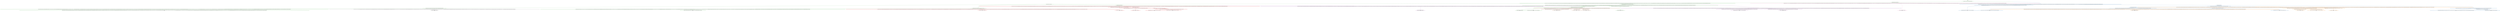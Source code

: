 digraph T {
	{
		rank=same
		66 [penwidth=3,colorscheme=set19,color=3,label="3242;3243;3244;3245;3246;3247;3248;3249;3250;3251;3292;3293;3294;3295;3296;3297;3298;3299;3300;3301;3372;3373;3374;3375;3376;3377;3378;3379;3380;3381;3432;3433;3434;3435;3436;3437;3438;3439;3440;3441;3482;3483;3484;3485;3486;3487;3488;3489;3490;3491;3592;3593;3594;3595;3596;3597;3598;3599;3600;3601;3672;3673;3674;3675;3676;3677;3678;3679;3680;3681;3732;3733;3734;3735;3736;3737;3738;3739;3740;3741;3872;3873;3874;3875;3876;3877;3878;3879;3880;3881;3922;3923;3924;3925;3926;3927;3928;3929;3930;3931;3992;3993;3994;3995;3996;3997;3998;3999;4000;4001;4042;4043;4044;4045;4046;4047;4048;4049;4050;4051;4282;4283;4284;4285;4286;4287;4288;4289;4290;4291;4452;4453;4454;4455;4456;4457;4458;4459;4460;4461;4502;4503;4504;4505;4506;4507;4508;4509;4510;4511;4572;4573;4574;4575;4576;4577;4578;4579;4580;4581;4652;4653;4654;4655;4656;4657;4658;4659;4660;4661;4712;4713;4714;4715;4716;4717;4718;4719;4720;4721;4772;4773;4774;4775;4776;4777;4778;4779;4780;4781;4863;4864;4865;4866;4867;4868;4869;4870;4871;4872;4913;4914;4915;4916;4917;4918;4919;4920;4921;4922;5003;5004;5005;5006;5007;5008;5009;5010;5011;5012;5283;5284;5285;5286;5287;5288;5289;5290;5291;5292;5523;5524;5525;5526;5527;5528;5529;5530;5531;5532;5573;5574;5575;5576;5577;5578;5579;5580;5581;5582;5673;5674;5675;5676;5677;5678;5679;5680;5681;5682;5703;5704;5705;5706;5707;5708;5709;5710;5711;5712;5773;5774;5775;5776;5777;5778;5779;5780;5781;5782;5833;5834;5835;5836;5837;5838;5839;5840;5841;5842;6013;6014;6015;6016;6017;6018;6019;6020;6021;6022;6083;6084;6085;6086;6087;6088;6089;6090;6091;6092;6294;6295;6296;6297;6298;6299;6300;6301;6302;6303;6304;6415;6416;6417;6418;6419;6420;6421;6422;6423;6424;6515;6516;6517;6518;6519;6520;6521;6522;6523;6524_P\nP\n59% 0%"]
		63 [penwidth=3,colorscheme=set19,color=3,label="6315;6316;6317;6318;6319;6320;6321;6322;6323;6324;6405;6406;6407;6408;6409;6410;6411;6412;6413;6414;6505;6506;6507;6508;6509;6510;6511;6512;6513;6514_P\nP\n0% 42%"]
		59 [penwidth=3,colorscheme=set19,color=3,label="5023;5024;5025;5026;5027;5028;5029;5030;5031;5032_P\nP\n0% 16%"]
		57 [penwidth=3,colorscheme=set19,color=3,label="5123;5124;5125;5126;5127;5128;5129;5130;5131;5132;5173;5174;5175;5176;5177;5178;5179;5180;5181;5182_P\nP\n30% 42%"]
		55 [penwidth=3,colorscheme=set19,color=3,label="5163;5164;5165;5166;5167;5168;5169;5170;5171;5172_P\nP\n11% 0%"]
		53 [penwidth=3,colorscheme=set19,color=2,label="1592;1593;1594;1595;1596;1597;1598;1599;1600;1601;1672;1673;1674;1675;1676;1677;1678;1679;1680;1681_M1\nM1\n15%"]
		48 [penwidth=3,colorscheme=set19,color=2,label="1772;1773;1774;1775;1776;1777;1778;1779;1780;1781;1822;1823;1824;1825;1826;1827;1828;1829;1830;1831;1992;1993;1994;1995;1996;1997;1998;1999;2000;2001_M1\nM1\n15%"]
		46 [penwidth=3,colorscheme=set19,color=2,label="1572;1573;1574;1575;1576;1577;1578;1579;1580;1581;1762;1763;1764;1765;1766;1767;1768;1769;1770;1771_M1\nM1\n24%"]
		44 [penwidth=3,colorscheme=set19,color=2,label="1051;1052;1053;1054;1055;1056;1057;1058;1059;1060;1101;1102;1103;1104;1105;1106;1107;1108;1109;1110;1181;1182;1183;1184;1185;1186;1187;1188;1189;1190;1221;1222;1223;1224;1225;1226;1227;1228;1229;1230;1272;1273;1274;1275;1276;1277;1278;1279;1280;1281;1322;1323;1324;1325;1326;1327;1328;1329;1330;1331_M1\nM1\n20%"]
		42 [penwidth=3,colorscheme=set19,color=2,label="1382;1383;1384;1385;1386;1387;1388;1389;1390;1391;1452;1453;1454;1455;1456;1457;1458;1459;1460;1461_M1\nM1\n26%"]
		41 [penwidth=3,colorscheme=set19,color=8,label="2012;2013;2014;2015;2016;2017;2018;2019;2020;2021_M2\nM2\n1e+02%"]
		40 [penwidth=3,colorscheme=set19,color=9,label="5323;5324;5325;5326;5327;5328;5329;5330;5331;5332_M3\nM3\n1e+02%"]
		38 [penwidth=3,colorscheme=set19,color=7,label="7375;7376;7377;7378;7379;7380;7381;7382;7383;7384_M4\nM4\n22%"]
		36 [penwidth=3,colorscheme=set19,color=7,label="7135;7136;7137;7138;7139;7140;7141;7142;7143;7144_M4\nM4\n42%"]
		34 [penwidth=3,colorscheme=set19,color=7,label="7405;7406;7407;7408;7409;7410;7411;7412;7413;7414_M4\nM4\n36%"]
		31 [penwidth=3,colorscheme=set19,color=5,label="7295;7296;7297;7298;7299;7300;7301;7302;7303;7304_M5\nM5\n19%"]
		29 [penwidth=3,colorscheme=set19,color=5,label="7075;7076;7077;7078;7079;7080;7081;7082;7083;7084;7185;7186;7187;7188;7189;7190;7191;7192;7193;7194_M5\nM5\n36%"]
		27 [penwidth=3,colorscheme=set19,color=5,label="7165;7166;7167;7168;7169;7170;7171;7172;7173;7174_M5\nM5\n29%"]
		26 [penwidth=3,colorscheme=set19,color=5,label="6825;6826;6827;6828;6829;6830;6831;6832;6833;6834_M5\nM5\n15%"]
		24 [penwidth=3,colorscheme=set19,color=4,label="6855;6856;6857;6858;6859;6860;6861;6862;6863;6864_M6\nM6\n34%"]
		22 [penwidth=3,colorscheme=set19,color=4,label="6685;6686;6687;6688;6689;6690;6691;6692;6693;6694;6795;6796;6797;6798;6799;6800;6801;6802;6803;6804_M6\nM6\n16%"]
		20 [penwidth=3,colorscheme=set19,color=4,label="6675;6676;6677;6678;6679;6680;6681;6682;6683;6684_M6\nM6\n50%"]
		18 [penwidth=3,colorscheme=set19,color=1,label="7215;7216;7217;7218;7219;7220;7221;7222;7223;7224_M7\nM7\n23%"]
		15 [penwidth=3,colorscheme=set19,color=1,label="7395;7396;7397;7398;7399;7400;7401;7402;7403;7404_M7\nM7\n13%"]
		13 [penwidth=3,colorscheme=set19,color=1,label="6995;6996;6997;6998;6999;7000;7001;7002;7003;7004;7095;7096;7097;7098;7099;7100;7101;7102;7103;7104_M7\nM7\n39%"]
		11 [penwidth=3,colorscheme=set19,color=1,label="7495;7496;7497;7498;7499;7500;7501;7502;7503;7504;7565;7566;7567;7568;7569;7570;7571;7572;7573;7574_M7\nM7\n13%"]
		10 [penwidth=3,colorscheme=set19,color=1,label="7235;7236;7237;7238;7239;7240;7241;7242;7243;7244_M7\nM7\n11%"]
	}
	73 [penwidth=3,colorscheme=set19,color=3,label="GL"]
	72 [penwidth=3,colorscheme=set19,color=3,label="0;1;2;3;4;5;6;7;8;9;10;11;12;13;14;15;16;17;18;19;20;21;22;23;24;25;26;27;28;29;30"]
	71 [penwidth=3,colorscheme=set19,color=3,label="31;32;33;34;35;36;37;38;39;40;41;42;43;44;45;46;47;48;49;50"]
	70 [penwidth=3,colorscheme=set19,color=3,label="111;112;113;114;115;116;117;118;119;120;121;122;123;124;125;126;127;128;129;130;151;152;153;154;155;156;157;158;159;160;181;182;183;184;185;186;187;188;189;190;201;202;203;204;205;206;207;208;209;210;251;252;253;254;255;256;257;258;259;260;271;272;273;274;275;276;277;278;279;280;311;312;313;314;315;316;317;318;319;320;361;362;363;364;365;366;367;368;369;370;391;392;393;394;395;396;397;398;399;400;431;432;433;434;435;436;437;438;439;440;491;492;493;494;495;496;497;498;499;500;501;502;503;504;505;506;507;508;509;510;541;542;543;544;545;546;547;548;549;550;561;562;563;564;565;566;567;568;569;570;581;582;583;584;585;586;587;588;589;590;601;602;603;604;605;606;607;608;609;610;641;642;643;644;645;646;647;648;649;650;661;662;663;664;665;666;667;668;669;670;671;672;673;674;675;676;677;678;679;680;721;722;723;724;725;726;727;728;729;730;741;742;743;744;745;746;747;748;749;750;771;772;773;774;775;776;777;778;779;780;801;802;803;804;805;806;807;808;809;810;841;842;843;844;845;846;847;848;849;850;861;862;863;864;865;866;867;868;869;870;891;892;893;894;895;896;897;898;899;900;941;942;943;944;945;946;947;948;949;950;971;972;973;974;975;976;977;978;979;980;1041;1042;1043;1044;1045;1046;1047;1048;1049;1050;1081;1082;1083;1084;1085;1086;1087;1088;1089;1090;1141;1142;1143;1144;1145;1146;1147;1148;1149;1150;1211;1212;1213;1214;1215;1216;1217;1218;1219;1220;1251;1252;1253;1254;1255;1256;1257;1258;1259;1260;1261"]
	69 [penwidth=3,colorscheme=set19,color=3,label="1302;1303;1304;1305;1306;1307;1308;1309;1310;1311"]
	68 [penwidth=3,colorscheme=set19,color=3,label="1422;1423;1424;1425;1426;1427;1428;1429;1430;1431;1492;1493;1494;1495;1496;1497;1498;1499;1500;1501;1632;1633;1634;1635;1636;1637;1638;1639;1640;1641"]
	67 [penwidth=3,colorscheme=set19,color=3,label="1852;1853;1854;1855;1856;1857;1858;1859;1860;1861;2062;2063;2064;2065;2066;2067;2068;2069;2070;2071;2212;2213;2214;2215;2216;2217;2218;2219;2220;2221;2632;2633;2634;2635;2636;2637;2638;2639;2640;2641;2682;2683;2684;2685;2686;2687;2688;2689;2690;2691;2762;2763;2764;2765;2766;2767;2768;2769;2770;2771;2862;2863;2864;2865;2866;2867;2868;2869;2870;2871;3032;3033;3034;3035;3036;3037;3038;3039;3040;3041;3242;3243;3244;3245;3246;3247;3248;3249;3250;3251;3292;3293;3294;3295;3296;3297;3298;3299;3300;3301;3372;3373;3374;3375;3376;3377;3378;3379;3380;3381;3432;3433;3434;3435;3436;3437;3438;3439;3440;3441;3482;3483;3484;3485;3486;3487;3488;3489;3490;3491;3592;3593;3594;3595;3596;3597;3598;3599;3600;3601;3672;3673;3674;3675;3676;3677;3678;3679;3680;3681;3732;3733;3734;3735;3736;3737;3738;3739;3740;3741;3872;3873;3874;3875;3876;3877;3878;3879;3880;3881;3922;3923;3924;3925;3926;3927;3928;3929;3930;3931;3992;3993;3994;3995;3996;3997;3998;3999;4000;4001;4042;4043;4044;4045;4046;4047;4048;4049;4050;4051;4282;4283;4284;4285;4286;4287;4288;4289;4290;4291;4452;4453;4454;4455;4456;4457;4458;4459;4460;4461;4502;4503;4504;4505;4506;4507;4508;4509;4510;4511;4572;4573;4574;4575;4576;4577;4578;4579;4580;4581;4652;4653;4654;4655;4656;4657;4658;4659;4660;4661;4712;4713;4714;4715;4716;4717;4718;4719;4720;4721;4772;4773;4774;4775;4776;4777;4778;4779;4780;4781;4863;4864;4865;4866;4867;4868;4869;4870;4871;4872;4913;4914;4915;4916;4917;4918;4919;4920;4921;4922;5003;5004;5005;5006;5007;5008;5009;5010;5011;5012;5283;5284;5285;5286;5287;5288;5289;5290;5291;5292;5523;5524;5525;5526;5527;5528;5529;5530;5531;5532;5573;5574;5575;5576;5577;5578;5579;5580;5581;5582;5673;5674;5675;5676;5677;5678;5679;5680;5681;5682;5703;5704;5705;5706;5707;5708;5709;5710;5711;5712;5773;5774;5775;5776;5777;5778;5779;5780;5781;5782;5833;5834;5835;5836;5837;5838;5839;5840;5841;5842;6013;6014;6015;6016;6017;6018;6019;6020;6021;6022;6083;6084;6085;6086;6087;6088;6089;6090;6091;6092;6294;6295;6296;6297;6298;6299;6300;6301;6302;6303;6304;6415;6416;6417;6418;6419;6420;6421;6422;6423;6424;6515;6516;6517;6518;6519;6520;6521;6522;6523;6524"]
	65 [penwidth=3,colorscheme=set19,color=3,label="1622;1623;1624;1625;1626;1627;1628;1629;1630;1631;1702;1703;1704;1705;1706;1707;1708;1709;1710;1711"]
	64 [penwidth=3,colorscheme=set19,color=3,label="2042;2043;2044;2045;2046;2047;2048;2049;2050;2051;2112;2113;2114;2115;2116;2117;2118;2119;2120;2121;2202;2203;2204;2205;2206;2207;2208;2209;2210;2211;2282;2283;2284;2285;2286;2287;2288;2289;2290;2291;2532;2533;2534;2535;2536;2537;2538;2539;2540;2541;2622;2623;2624;2625;2626;2627;2628;2629;2630;2631;2742;2743;2744;2745;2746;2747;2748;2749;2750;2751;3082;3083;3084;3085;3086;3087;3088;3089;3090;3091;3352;3353;3354;3355;3356;3357;3358;3359;3360;3361;3422;3423;3424;3425;3426;3427;3428;3429;3430;3431;3472;3473;3474;3475;3476;3477;3478;3479;3480;3481;3522;3523;3524;3525;3526;3527;3528;3529;3530;3531;3662;3663;3664;3665;3666;3667;3668;3669;3670;3671;3712;3713;3714;3715;3716;3717;3718;3719;3720;3721;3862;3863;3864;3865;3866;3867;3868;3869;3870;3871;3902;3903;3904;3905;3906;3907;3908;3909;3910;3911;4172;4173;4174;4175;4176;4177;4178;4179;4180;4181;4262;4263;4264;4265;4266;4267;4268;4269;4270;4271;4332;4333;4334;4335;4336;4337;4338;4339;4340;4341;4562;4563;4564;4565;4566;4567;4568;4569;4570;4571;4702;4703;4704;4705;4706;4707;4708;4709;4710;4711;4762;4763;4764;4765;4766;4767;4768;4769;4770;4771;4853;4854;4855;4856;4857;4858;4859;4860;4861;4862;4903;4904;4905;4906;4907;4908;4909;4910;4911;4912;4993;4994;4995;4996;4997;4998;4999;5000;5001;5002;5103;5104;5105;5106;5107;5108;5109;5110;5111;5112;5273;5274;5275;5276;5277;5278;5279;5280;5281;5282;5513;5514;5515;5516;5517;5518;5519;5520;5521;5522;5613;5614;5615;5616;5617;5618;5619;5620;5621;5622;5663;5664;5665;5666;5667;5668;5669;5670;5671;5672;5693;5694;5695;5696;5697;5698;5699;5700;5701;5702;5913;5914;5915;5916;5917;5918;5919;5920;5921;5922;6003;6004;6005;6006;6007;6008;6009;6010;6011;6012;6073;6074;6075;6076;6077;6078;6079;6080;6081;6082;6153;6154;6155;6156;6157;6158;6159;6160;6161;6162;6163;6214;6215;6216;6217;6218;6219;6220;6221;6222;6223;6315;6316;6317;6318;6319;6320;6321;6322;6323;6324;6405;6406;6407;6408;6409;6410;6411;6412;6413;6414;6505;6506;6507;6508;6509;6510;6511;6512;6513;6514"]
	62 [penwidth=3,colorscheme=set19,color=3,label="1352;1353;1354;1355;1356;1357;1358;1359;1360;1361;1482;1483;1484;1485;1486;1487;1488;1489;1490;1491"]
	61 [penwidth=3,colorscheme=set19,color=3,label="1532;1533;1534;1535;1536;1537;1538;1539;1540;1541;1692;1693;1694;1695;1696;1697;1698;1699;1700;1701;1892;1893;1894;1895;1896;1897;1898;1899;1900;1901;1962;1963;1964;1965;1966;1967;1968;1969;1970;1971;2272;2273;2274;2275;2276;2277;2278;2279;2280;2281;2382;2383;2384;2385;2386;2387;2388;2389;2390;2391;2522;2523;2524;2525;2526;2527;2528;2529;2530;2531;2612;2613;2614;2615;2616;2617;2618;2619;2620;2621;2732;2733;2734;2735;2736;2737;2738;2739;2740;2741;2852;2853;2854;2855;2856;2857;2858;2859;2860;2861;2952;2953;2954;2955;2956;2957;2958;2959;2960;2961;3022;3023;3024;3025;3026;3027;3028;3029;3030;3031;3152;3153;3154;3155;3156;3157;3158;3159;3160;3161;3272;3273;3274;3275;3276;3277;3278;3279;3280;3281;3342;3343;3344;3345;3346;3347;3348;3349;3350;3351;3462;3463;3464;3465;3466;3467;3468;3469;3470;3471;3652;3653;3654;3655;3656;3657;3658;3659;3660;3661;3812;3813;3814;3815;3816;3817;3818;3819;3820;3821;4132;4133;4134;4135;4136;4137;4138;4139;4140;4141;4252;4253;4254;4255;4256;4257;4258;4259;4260;4261;4322;4323;4324;4325;4326;4327;4328;4329;4330;4331;4372;4373;4374;4375;4376;4377;4378;4379;4380;4381;4632;4633;4634;4635;4636;4637;4638;4639;4640;4641;4692;4693;4694;4695;4696;4697;4698;4699;4700;4701;4832;4833;4834;4835;4836;4837;4838;4839;4840;4841;4842"]
	60 [penwidth=3,colorscheme=set19,color=3,label="4923;4924;4925;4926;4927;4928;4929;4930;4931;4932;5023;5024;5025;5026;5027;5028;5029;5030;5031;5032"]
	58 [penwidth=3,colorscheme=set19,color=3,label="5123;5124;5125;5126;5127;5128;5129;5130;5131;5132;5173;5174;5175;5176;5177;5178;5179;5180;5181;5182"]
	56 [penwidth=3,colorscheme=set19,color=3,label="5013;5014;5015;5016;5017;5018;5019;5020;5021;5022;5113;5114;5115;5116;5117;5118;5119;5120;5121;5122;5163;5164;5165;5166;5167;5168;5169;5170;5171;5172"]
	54 [penwidth=3,colorscheme=set19,color=2,label="951;952;953;954;955;956;957;958;959;960;991;992;993;994;995;996;997;998;999;1000;1121;1122;1123;1124;1125;1126;1127;1128;1129;1130;1161;1162;1163;1164;1165;1166;1167;1168;1169;1170;1201;1202;1203;1204;1205;1206;1207;1208;1209;1210;1241;1242;1243;1244;1245;1246;1247;1248;1249;1250;1592;1593;1594;1595;1596;1597;1598;1599;1600;1601;1672;1673;1674;1675;1676;1677;1678;1679;1680;1681"]
	52 [penwidth=3,colorscheme=set19,color=2,label="981;982;983;984;985;986;987;988;989;990"]
	51 [penwidth=3,colorscheme=set19,color=2,label="1021;1022;1023;1024;1025;1026;1027;1028;1029;1030;1061;1062;1063;1064;1065;1066;1067;1068;1069;1070;1111;1112;1113;1114;1115;1116;1117;1118;1119;1120"]
	50 [penwidth=3,colorscheme=set19,color=2,label="1231;1232;1233;1234;1235;1236;1237;1238;1239;1240"]
	49 [penwidth=3,colorscheme=set19,color=2,label="1392;1393;1394;1395;1396;1397;1398;1399;1400;1401;1522;1523;1524;1525;1526;1527;1528;1529;1530;1531;1652;1653;1654;1655;1656;1657;1658;1659;1660;1661;1772;1773;1774;1775;1776;1777;1778;1779;1780;1781;1822;1823;1824;1825;1826;1827;1828;1829;1830;1831;1992;1993;1994;1995;1996;1997;1998;1999;2000;2001"]
	47 [penwidth=3,colorscheme=set19,color=2,label="1572;1573;1574;1575;1576;1577;1578;1579;1580;1581;1762;1763;1764;1765;1766;1767;1768;1769;1770;1771"]
	45 [penwidth=3,colorscheme=set19,color=2,label="1051;1052;1053;1054;1055;1056;1057;1058;1059;1060;1101;1102;1103;1104;1105;1106;1107;1108;1109;1110;1181;1182;1183;1184;1185;1186;1187;1188;1189;1190;1221;1222;1223;1224;1225;1226;1227;1228;1229;1230;1272;1273;1274;1275;1276;1277;1278;1279;1280;1281;1322;1323;1324;1325;1326;1327;1328;1329;1330;1331"]
	43 [penwidth=3,colorscheme=set19,color=2,label="1382;1383;1384;1385;1386;1387;1388;1389;1390;1391;1452;1453;1454;1455;1456;1457;1458;1459;1460;1461"]
	39 [penwidth=3,colorscheme=set19,color=7,label="6955;6956;6957;6958;6959;6960;6961;6962;6963;6964;7025;7026;7027;7028;7029;7030;7031;7032;7033;7034;7255;7256;7257;7258;7259;7260;7261;7262;7263;7264;7375;7376;7377;7378;7379;7380;7381;7382;7383;7384"]
	37 [penwidth=3,colorscheme=set19,color=7,label="7135;7136;7137;7138;7139;7140;7141;7142;7143;7144"]
	35 [penwidth=3,colorscheme=set19,color=7,label="7405;7406;7407;7408;7409;7410;7411;7412;7413;7414"]
	33 [penwidth=3,colorscheme=set19,color=5,label="6435;6436;6437;6438;6439;6440;6441;6442;6443;6444;6545;6546;6547;6548;6549;6550;6551;6552;6553;6554;6745;6746;6747;6748;6749;6750;6751;6752;6753;6754;6845;6846;6847;6848;6849;6850;6851;6852;6853;6854;6925;6926;6927;6928;6929;6930;6931;6932;6933;6934"]
	32 [penwidth=3,colorscheme=set19,color=5,label="6985;6986;6987;6988;6989;6990;6991;6992;6993;6994;7295;7296;7297;7298;7299;7300;7301;7302;7303;7304"]
	30 [penwidth=3,colorscheme=set19,color=5,label="7075;7076;7077;7078;7079;7080;7081;7082;7083;7084;7185;7186;7187;7188;7189;7190;7191;7192;7193;7194"]
	28 [penwidth=3,colorscheme=set19,color=5,label="6535;6536;6537;6538;6539;6540;6541;6542;6543;6544;6835;6836;6837;6838;6839;6840;6841;6842;6843;6844;7165;7166;7167;7168;7169;7170;7171;7172;7173;7174"]
	25 [penwidth=3,colorscheme=set19,color=3,label="1362;1363;1364;1365;1366;1367;1368;1369;1370;1371"]
	23 [penwidth=3,colorscheme=set19,color=4,label="6133;6134;6135;6136;6137;6138;6139;6140;6141;6142;6375;6376;6377;6378;6379;6380;6381;6382;6383;6384;6475;6476;6477;6478;6479;6480;6481;6482;6483;6484;6595;6596;6597;6598;6599;6600;6601;6602;6603;6604;6685;6686;6687;6688;6689;6690;6691;6692;6693;6694;6795;6796;6797;6798;6799;6800;6801;6802;6803;6804"]
	21 [penwidth=3,colorscheme=set19,color=4,label="6204;6205;6206;6207;6208;6209;6210;6211;6212;6213;6274;6275;6276;6277;6278;6279;6280;6281;6282;6283;6365;6366;6367;6368;6369;6370;6371;6372;6373;6374;6585;6586;6587;6588;6589;6590;6591;6592;6593;6594;6675;6676;6677;6678;6679;6680;6681;6682;6683;6684"]
	19 [penwidth=3,colorscheme=set19,color=1,label="6695;6696;6697;6698;6699;6700;6701;6702;6703;6704;6885;6886;6887;6888;6889;6890;6891;6892;6893;6894;7215;7216;7217;7218;7219;7220;7221;7222;7223;7224"]
	17 [penwidth=3,colorscheme=set19,color=1,label="6805;6806;6807;6808;6809;6810;6811;6812;6813;6814"]
	16 [penwidth=3,colorscheme=set19,color=1,label="6875;6876;6877;6878;6879;6880;6881;6882;6883;6884;7105;7106;7107;7108;7109;7110;7111;7112;7113;7114;7205;7206;7207;7208;7209;7210;7211;7212;7213;7214;7395;7396;7397;7398;7399;7400;7401;7402;7403;7404"]
	14 [penwidth=3,colorscheme=set19,color=1,label="6995;6996;6997;6998;6999;7000;7001;7002;7003;7004;7095;7096;7097;7098;7099;7100;7101;7102;7103;7104"]
	12 [penwidth=3,colorscheme=set19,color=1,label="7195;7196;7197;7198;7199;7200;7201;7202;7203;7204;7305;7306;7307;7308;7309;7310;7311;7312;7313;7314;7495;7496;7497;7498;7499;7500;7501;7502;7503;7504;7565;7566;7567;7568;7569;7570;7571;7572;7573;7574"]
	9 [penwidth=3,colorscheme=set19,color=5,label="1191;1192;1193;1194;1195;1196;1197;1198;1199;1200;1282;1283;1284;1285;1286;1287;1288;1289;1290;1291;1332;1333;1334;1335;1336;1337;1338;1339;1340;1341;1402;1403;1404;1405;1406;1407;1408;1409;1410;1411;1462;1463;1464;1465;1466;1467;1468;1469;1470;1471;1582;1583;1584;1585;1586;1587;1588;1589;1590;1591;1662;1663;1664;1665;1666;1667;1668;1669;1670;1671;1832;1833;1834;1835;1836;1837;1838;1839;1840;1841;1912;1913;1914;1915;1916;1917;1918;1919;1920;1921;2002;2003;2004;2005;2006;2007;2008;2009;2010;2011;2162;2163;2164;2165;2166;2167;2168;2169;2170;2171;2332;2333;2334;2335;2336;2337;2338;2339;2340;2341;2582;2583;2584;2585;2586;2587;2588;2589;2590;2591;2662;2663;2664;2665;2666;2667;2668;2669;2670;2671;3222;3223;3224;3225;3226;3227;3228;3229;3230;3231;3322;3323;3324;3325;3326;3327;3328;3329;3330;3331;3402;3403;3404;3405;3406;3407;3408;3409;3410;3411;3562;3563;3564;3565;3566;3567;3568;3569;3570;3571;3692;3693;3694;3695;3696;3697;3698;3699;3700;3701;3972;3973;3974;3975;3976;3977;3978;3979;3980;3981;4022;4023;4024;4025;4026;4027;4028;4029;4030;4031;4112;4113;4114;4115;4116;4117;4118;4119;4120;4121;4232;4233;4234;4235;4236;4237;4238;4239;4240;4241;4312;4313;4314;4315;4316;4317;4318;4319;4320;4321;4392;4393;4394;4395;4396;4397;4398;4399;4400;4401;4522;4523;4524;4525;4526;4527;4528;4529;4530;4531;4582;4583;4584;4585;4586;4587;4588;4589;4590;4591;4672;4673;4674;4675;4676;4677;4678;4679;4680;4681;4732;4733;4734;4735;4736;4737;4738;4739;4740;4741;4873;4874;4875;4876;4877;4878;4879;4880;4881;4882;4943;4944;4945;4946;4947;4948;4949;4950;4951;4952;5033;5034;5035;5036;5037;5038;5039;5040;5041;5042;5133;5134;5135;5136;5137;5138;5139;5140;5141;5142;5303;5304;5305;5306;5307;5308;5309;5310;5311;5312;5463;5464;5465;5466;5467;5468;5469;5470;5471;5472;5533;5534;5535;5536;5537;5538;5539;5540;5541;5542;5633;5634;5635;5636;5637;5638;5639;5640;5641;5642;5733;5734;5735;5736;5737;5738;5739;5740;5741;5742;5803;5804;5805;5806;5807;5808;5809;5810;5811;5812;5953;5954;5955;5956;5957;5958;5959;5960;5961;5962;6043;6044;6045;6046;6047;6048;6049;6050;6051;6052;6113;6114;6115;6116;6117;6118;6119;6120;6121;6122;6174;6175;6176;6177;6178;6179;6180;6181;6182;6183"]
	8 [penwidth=3,colorscheme=set19,color=5,label="2322;2323;2324;2325;2326;2327;2328;2329;2330;2331;2422;2423;2424;2425;2426;2427;2428;2429;2430;2431;2652;2653;2654;2655;2656;2657;2658;2659;2660;2661;2892;2893;2894;2895;2896;2897;2898;2899;2900;2901;2992;2993;2994;2995;2996;2997;2998;2999;3000;3001;3052;3053;3054;3055;3056;3057;3058;3059;3060;3061;3132;3133;3134;3135;3136;3137;3138;3139;3140;3141;3212;3213;3214;3215;3216;3217;3218;3219;3220;3221;3252;3253;3254;3255;3256;3257;3258;3259;3260;3261;3312;3313;3314;3315;3316;3317;3318;3319;3320;3321;3392;3393;3394;3395;3396;3397;3398;3399;3400;3401;3552;3553;3554;3555;3556;3557;3558;3559;3560;3561;3642;3643;3644;3645;3646;3647;3648;3649;3650;3651;3742;3743;3744;3745;3746;3747;3748;3749;3750;3751;3802;3803;3804;3805;3806;3807;3808;3809;3810;3811;3892;3893;3894;3895;3896;3897;3898;3899;3900;3901;3962;3963;3964;3965;3966;3967;3968;3969;3970;3971;4102;4103;4104;4105;4106;4107;4108;4109;4110;4111;4222;4223;4224;4225;4226;4227;4228;4229;4230;4231;4382;4383;4384;4385;4386;4387;4388;4389;4390;4391;4662;4663;4664;4665;4666;4667;4668;4669;4670;4671;4722;4723;4724;4725;4726;4727;4728;4729;4730;4731;4792;4793;4794;4795;4796;4797;4798;4799;4800;4801;5183;5184;5185;5186;5187;5188;5189;5190;5191;5192;5363;5364;5365;5366;5367;5368;5369;5370;5371;5372;5453;5454;5455;5456;5457;5458;5459;5460;5461;5462;5593;5594;5595;5596;5597;5598;5599;5600;5601;5602;5723;5724;5725;5726;5727;5728;5729;5730;5731;5732;5793;5794;5795;5796;5797;5798;5799;5800;5801;5802;5893;5894;5895;5896;5897;5898;5899;5900;5901;5902;5943;5944;5945;5946;5947;5948;5949;5950;5951;5952;6103;6104;6105;6106;6107;6108;6109;6110;6111;6112;6234;6235;6236;6237;6238;6239;6240;6241;6242;6243;6335;6336;6337;6338;6339;6340;6341;6342;6343;6344;6625;6626;6627;6628;6629;6630;6631;6632;6633;6634;6725;6726;6727;6728;6729;6730;6731;6732;6733;6734;6825;6826;6827;6828;6829;6830;6831;6832;6833;6834"]
	7 [penwidth=3,colorscheme=set19,color=7,label="5443;5444;5445;5446;5447;5448;5449;5450;5451;5452;5623;5624;5625;5626;5627;5628;5629;5630;5631;5632;5713;5714;5715;5716;5717;5718;5719;5720;5721;5722;5783;5784;5785;5786;5787;5788;5789;5790;5791;5792;5923;5924;5925;5926;5927;5928;5929;5930;5931;5932;6023;6024;6025;6026;6027;6028;6029;6030;6031;6032;6093;6094;6095;6096;6097;6098;6099;6100;6101;6102;6164;6165;6166;6167;6168;6169;6170;6171;6172;6173;6495;6496;6497;6498;6499;6500;6501;6502;6503;6504;6605;6606;6607;6608;6609;6610;6611;6612;6613;6614;6895;6896;6897;6898;6899;6900;6901;6902;6903;6904"]
	6 [penwidth=3,colorscheme=set19,color=1,label="1842;1843;1844;1845;1846;1847;1848;1849;1850;1851;2052;2053;2054;2055;2056;2057;2058;2059;2060;2061;2122;2123;2124;2125;2126;2127;2128;2129;2130;2131;2292;2293;2294;2295;2296;2297;2298;2299;2300;2301;2392;2393;2394;2395;2396;2397;2398;2399;2400;2401;2542;2543;2544;2545;2546;2547;2548;2549;2550;2551;2752;2753;2754;2755;2756;2757;2758;2759;2760;2761;3092;3093;3094;3095;3096;3097;3098;3099;3100;3101;3162;3163;3164;3165;3166;3167;3168;3169;3170;3171;3232;3233;3234;3235;3236;3237;3238;3239;3240;3241;3282;3283;3284;3285;3286;3287;3288;3289;3290;3291;3362;3363;3364;3365;3366;3367;3368;3369;3370;3371;3532;3533;3534;3535;3536;3537;3538;3539;3540;3541;3582;3583;3584;3585;3586;3587;3588;3589;3590;3591;3722;3723;3724;3725;3726;3727;3728;3729;3730;3731;3822;3823;3824;3825;3826;3827;3828;3829;3830;3831;3912;3913;3914;3915;3916;3917;3918;3919;3920;3921;3982;3983;3984;3985;3986;3987;3988;3989;3990;3991;4072;4073;4074;4075;4076;4077;4078;4079;4080;4081;4182;4183;4184;4185;4186;4187;4188;4189;4190;4191;4272;4273;4274;4275;4276;4277;4278;4279;4280;4281;4342;4343;4344;4345;4346;4347;4348;4349;4350;4351;4412;4413;4414;4415;4416;4417;4418;4419;4420;4421;4472;4473;4474;4475;4476;4477;4478;4479;4480;4481;4532;4533;4534;4535;4536;4537;4538;4539;4540;4541;4602;4603;4604;4605;4606;4607;4608;4609;4610;4611;4822;4823;4824;4825;4826;4827;4828;4829;4830;4831;5243;5244;5245;5246;5247;5248;5249;5250;5251;5252;5553;5554;5555;5556;5557;5558;5559;5560;5561;5562;5743;5744;5745;5746;5747;5748;5749;5750;5751;5752;5853;5854;5855;5856;5857;5858;5859;5860;5861;5862;6485;6486;6487;6488;6489;6490;6491;6492;6493;6494;6945;6946;6947;6948;6949;6950;6951;6952;6953;6954;7005;7006;7007;7008;7009;7010;7011;7012;7013;7014;7235;7236;7237;7238;7239;7240;7241;7242;7243;7244"]
	5 [penwidth=3,colorscheme=set19,color=1,label="1722;1723;1724;1725;1726;1727;1728;1729;1730;1731;1862;1863;1864;1865;1866;1867;1868;1869;1870;1871;2072;2073;2074;2075;2076;2077;2078;2079;2080;2081;2222;2223;2224;2225;2226;2227;2228;2229;2230;2231;2412;2413;2414;2415;2416;2417;2418;2419;2420;2421;2452;2453;2454;2455;2456;2457;2458;2459;2460;2461;2562;2563;2564;2565;2566;2567;2568;2569;2570;2571;2782;2783;2784;2785;2786;2787;2788;2789;2790;2791;2972;2973;2974;2975;2976;2977;2978;2979;2980;2981;3112;3113;3114;3115;3116;3117;3118;3119;3120;3121;3182;3183;3184;3185;3186;3187;3188;3189;3190;3191;3302;3303;3304;3305;3306;3307;3308;3309;3310;3311;3382;3383;3384;3385;3386;3387;3388;3389;3390;3391;3612;3613;3614;3615;3616;3617;3618;3619;3620;3621;3772;3773;3774;3775;3776;3777;3778;3779;3780;3781;3842;3843;3844;3845;3846;3847;3848;3849;3850;3851;4002;4003;4004;4005;4006;4007;4008;4009;4010;4011;4082;4083;4084;4085;4086;4087;4088;4089;4090;4091;4142;4143;4144;4145;4146;4147;4148;4149;4150;4151;4292;4293;4294;4295;4296;4297;4298;4299;4300;4301;4432;4433;4434;4435;4436;4437;4438;4439;4440;4441;4492;4493;4494;4495;4496;4497;4498;4499;4500;4501;4542;4543;4544;4545;4546;4547;4548;4549;4550;4551;4622;4623;4624;4625;4626;4627;4628;4629;4630;4631;5263;5264;5265;5266;5267;5268;5269;5270;5271;5272;5343;5344;5345;5346;5347;5348;5349;5350;5351;5352;5653;5654;5655;5656;5657;5658;5659;5660;5661;5662;5763;5764;5765;5766;5767;5768;5769;5770;5771;5772;5813;5814;5815;5816;5817;5818;5819;5820;5821;5822;5863;5864;5865;5866;5867;5868;5869;5870;5871;5872;5903;5904;5905;5906;5907;5908;5909;5910;5911;5912;5963;5964;5965;5966;5967;5968;5969;5970;5971;5972;5993;5994;5995;5996;5997;5998;5999;6000;6001;6002;6063;6064;6065;6066;6067;6068;6069;6070;6071;6072;6143;6144;6145;6146;6147;6148;6149;6150;6151;6152;6284;6285;6286;6287;6288;6289;6290;6291;6292;6293"]
	4 [penwidth=3,colorscheme=set19,color=4,label="1612;1613;1614;1615;1616;1617;1618;1619;1620;1621;1682;1683;1684;1685;1686;1687;1688;1689;1690;1691;1882;1883;1884;1885;1886;1887;1888;1889;1890;1891;1952;1953;1954;1955;1956;1957;1958;1959;1960;1961;2192;2193;2194;2195;2196;2197;2198;2199;2200;2201;2262;2263;2264;2265;2266;2267;2268;2269;2270;2271;2842;2843;2844;2845;2846;2847;2848;2849;2850;2851;2942;2943;2944;2945;2946;2947;2948;2949;2950;2951;3012;3013;3014;3015;3016;3017;3018;3019;3020;3021;3072;3073;3074;3075;3076;3077;3078;3079;3080;3081;3142;3143;3144;3145;3146;3147;3148;3149;3150;3151;3262;3263;3264;3265;3266;3267;3268;3269;3270;3271;3332;3333;3334;3335;3336;3337;3338;3339;3340;3341;3412;3413;3414;3415;3416;3417;3418;3419;3420;3421;3512;3513;3514;3515;3516;3517;3518;3519;3520;3521;3572;3573;3574;3575;3576;3577;3578;3579;3580;3581;3702;3703;3704;3705;3706;3707;3708;3709;3710;3711;3752;3753;3754;3755;3756;3757;3758;3759;3760;3761;3852;3853;3854;3855;3856;3857;3858;3859;3860;3861;4032;4033;4034;4035;4036;4037;4038;4039;4040;4041;4122;4123;4124;4125;4126;4127;4128;4129;4130;4131;4162;4163;4164;4165;4166;4167;4168;4169;4170;4171;4242;4243;4244;4245;4246;4247;4248;4249;4250;4251;4362;4363;4364;4365;4366;4367;4368;4369;4370;4371;4422;4423;4424;4425;4426;4427;4428;4429;4430;4431;4482;4483;4484;4485;4486;4487;4488;4489;4490;4491;4612;4613;4614;4615;4616;4617;4618;4619;4620;4621;5093;5094;5095;5096;5097;5098;5099;5100;5101;5102;5253;5254;5255;5256;5257;5258;5259;5260;5261;5262;5423;5424;5425;5426;5427;5428;5429;5430;5431;5432;5493;5494;5495;5496;5497;5498;5499;5500;5501;5502;5563;5564;5565;5566;5567;5568;5569;5570;5571;5572;5603;5604;5605;5606;5607;5608;5609;5610;5611;5612;5643;5644;5645;5646;5647;5648;5649;5650;5651;5652;5753;5754;5755;5756;5757;5758;5759;5760;5761;5762;5983;5984;5985;5986;5987;5988;5989;5990;5991;5992"]
	3 [penwidth=3,colorscheme=set19,color=4,label="1432;1433;1434;1435;1436;1437;1438;1439;1440;1441;1502;1503;1504;1505;1506;1507;1508;1509;1510;1511;1542;1543;1544;1545;1546;1547;1548;1549;1550;1551;1642;1643;1644;1645;1646;1647;1648;1649;1650;1651;1812;1813;1814;1815;1816;1817;1818;1819;1820;1821;1902;1903;1904;1905;1906;1907;1908;1909;1910;1911;1972;1973;1974;1975;1976;1977;1978;1979;1980;1981;2142;2143;2144;2145;2146;2147;2148;2149;2150;2151;2232;2233;2234;2235;2236;2237;2238;2239;2240;2241;2462;2463;2464;2465;2466;2467;2468;2469;2470;2471;2792;2793;2794;2795;2796;2797;2798;2799;2800;2801;2982;2983;2984;2985;2986;2987;2988;2989;2990;2991;3122;3123;3124;3125;3126;3127;3128;3129;3130;3131;3192;3193;3194;3195;3196;3197;3198;3199;3200;3201;3442;3443;3444;3445;3446;3447;3448;3449;3450;3451;3542;3543;3544;3545;3546;3547;3548;3549;3550;3551;3622;3623;3624;3625;3626;3627;3628;3629;3630;3631;3782;3783;3784;3785;3786;3787;3788;3789;3790;3791;3942;3943;3944;3945;3946;3947;3948;3949;3950;3951;4062;4063;4064;4065;4066;4067;4068;4069;4070;4071;4202;4203;4204;4205;4206;4207;4208;4209;4210;4211;4302;4303;4304;4305;4306;4307;4308;4309;4310;4311;4352;4353;4354;4355;4356;4357;4358;4359;4360;4361;4442;4443;4444;4445;4446;4447;4448;4449;4450;4451;4552;4553;4554;4555;4556;4557;4558;4559;4560;4561;4642;4643;4644;4645;4646;4647;4648;4649;4650;4651;4752;4753;4754;4755;4756;4757;4758;4759;4760;4761;4843;4844;4845;4846;4847;4848;4849;4850;4851;4852;5153;5154;5155;5156;5157;5158;5159;5160;5161;5162;5433;5434;5435;5436;5437;5438;5439;5440;5441;5442;5503;5504;5505;5506;5507;5508;5509;5510;5511;5512;5683;5684;5685;5686;5687;5688;5689;5690;5691;5692;5823;5824;5825;5826;5827;5828;5829;5830;5831;5832;5873;5874;5875;5876;5877;5878;5879;5880;5881;5882;5973;5974;5975;5976;5977;5978;5979;5980;5981;5982;6053;6054;6055;6056;6057;6058;6059;6060;6061;6062;6244;6245;6246;6247;6248;6249;6250;6251;6252;6253;6445;6446;6447;6448;6449;6450;6451;6452;6453;6454;6555;6556;6557;6558;6559;6560;6561;6562;6563;6564;6635;6636;6637;6638;6639;6640;6641;6642;6643;6644;6855;6856;6857;6858;6859;6860;6861;6862;6863;6864"]
	2 [penwidth=3,colorscheme=set19,color=9,label="1712;1713;1714;1715;1716;1717;1718;1719;1720;1721;1802;1803;1804;1805;1806;1807;1808;1809;1810;1811;2132;2133;2134;2135;2136;2137;2138;2139;2140;2141;2302;2303;2304;2305;2306;2307;2308;2309;2310;2311;2402;2403;2404;2405;2406;2407;2408;2409;2410;2411;2552;2553;2554;2555;2556;2557;2558;2559;2560;2561;2692;2693;2694;2695;2696;2697;2698;2699;2700;2701;2772;2773;2774;2775;2776;2777;2778;2779;2780;2781;2872;2873;2874;2875;2876;2877;2878;2879;2880;2881;2962;2963;2964;2965;2966;2967;2968;2969;2970;2971;3102;3103;3104;3105;3106;3107;3108;3109;3110;3111;3172;3173;3174;3175;3176;3177;3178;3179;3180;3181;3492;3493;3494;3495;3496;3497;3498;3499;3500;3501;3602;3603;3604;3605;3606;3607;3608;3609;3610;3611;3762;3763;3764;3765;3766;3767;3768;3769;3770;3771;3832;3833;3834;3835;3836;3837;3838;3839;3840;3841;3882;3883;3884;3885;3886;3887;3888;3889;3890;3891;3932;3933;3934;3935;3936;3937;3938;3939;3940;3941;4052;4053;4054;4055;4056;4057;4058;4059;4060;4061;4192;4193;4194;4195;4196;4197;4198;4199;4200;4201;4402;4403;4404;4405;4406;4407;4408;4409;4410;4411;4462;4463;4464;4465;4466;4467;4468;4469;4470;4471;4802;4803;4804;4805;4806;4807;4808;4809;4810;4811;4883;4884;4885;4886;4887;4888;4889;4890;4891;4892;4963;4964;4965;4966;4967;4968;4969;4970;4971;4972;5053;5054;5055;5056;5057;5058;5059;5060;5061;5062;5323;5324;5325;5326;5327;5328;5329;5330;5331;5332"]
	1 [penwidth=3,colorscheme=set19,color=8,label="61;62;63;64;65;66;67;68;69;70;71;72;73;74;75;76;77;78;79;80;81;82;83;84;85;86;87;88;89;90;91;92;93;94;95;96;97;98;99;100;101;102;103;104;105;106;107;108;109;110;131;132;133;134;135;136;137;138;139;140;161;162;163;164;165;166;167;168;169;170;211;212;213;214;215;216;217;218;219;220;231;232;233;234;235;236;237;238;239;240;291;292;293;294;295;296;297;298;299;300;321;322;323;324;325;326;327;328;329;330;331;332;333;334;335;336;337;338;339;340;371;372;373;374;375;376;377;378;379;380;401;402;403;404;405;406;407;408;409;410;411;412;413;414;415;416;417;418;419;420;441;442;443;444;445;446;447;448;449;450;471;472;473;474;475;476;477;478;479;480;521;522;523;524;525;526;527;528;529;530;531;532;533;534;535;536;537;538;539;540;591;592;593;594;595;596;597;598;599;600;611;612;613;614;615;616;617;618;619;620;631;632;633;634;635;636;637;638;639;640;651;652;653;654;655;656;657;658;659;660;681;682;683;684;685;686;687;688;689;690;701;702;703;704;705;706;707;708;709;710;731;732;733;734;735;736;737;738;739;740;751;752;753;754;755;756;757;758;759;760;781;782;783;784;785;786;787;788;789;790;791;792;793;794;795;796;797;798;799;800;811;812;813;814;815;816;817;818;819;820;821;822;823;824;825;826;827;828;829;830;871;872;873;874;875;876;877;878;879;880;901;902;903;904;905;906;907;908;909;910;911;912;913;914;915;916;917;918;919;920;931;932;933;934;935;936;937;938;939;940;961;962;963;964;965;966;967;968;969;970;1001;1002;1003;1004;1005;1006;1007;1008;1009;1010;1031;1032;1033;1034;1035;1036;1037;1038;1039;1040;1071;1072;1073;1074;1075;1076;1077;1078;1079;1080;1131;1132;1133;1134;1135;1136;1137;1138;1139;1140;1292;1293;1294;1295;1296;1297;1298;1299;1300;1301;1342;1343;1344;1345;1346;1347;1348;1349;1350;1351;1412;1413;1414;1415;1416;1417;1418;1419;1420;1421;1782;1783;1784;1785;1786;1787;1788;1789;1790;1791;1922;1923;1924;1925;1926;1927;1928;1929;1930;1931;2012;2013;2014;2015;2016;2017;2018;2019;2020;2021"]
	0 [penwidth=3,colorscheme=set19,color=2,label="51;52;53;54;55;56;57;58;59;60;141;142;143;144;145;146;147;148;149;150;171;172;173;174;175;176;177;178;179;180;191;192;193;194;195;196;197;198;199;200;221;222;223;224;225;226;227;228;229;230;241;242;243;244;245;246;247;248;249;250;261;262;263;264;265;266;267;268;269;270;281;282;283;284;285;286;287;288;289;290;301;302;303;304;305;306;307;308;309;310;341;342;343;344;345;346;347;348;349;350;351;352;353;354;355;356;357;358;359;360;381;382;383;384;385;386;387;388;389;390;421;422;423;424;425;426;427;428;429;430;451;452;453;454;455;456;457;458;459;460;461;462;463;464;465;466;467;468;469;470;481;482;483;484;485;486;487;488;489;490;511;512;513;514;515;516;517;518;519;520;551;552;553;554;555;556;557;558;559;560;571;572;573;574;575;576;577;578;579;580;621;622;623;624;625;626;627;628;629;630;691;692;693;694;695;696;697;698;699;700;711;712;713;714;715;716;717;718;719;720;761;762;763;764;765;766;767;768;769;770;831;832;833;834;835;836;837;838;839;840;851;852;853;854;855;856;857;858;859;860;881;882;883;884;885;886;887;888;889;890;921;922;923;924;925;926;927;928;929;930"]
	73 -> 72 [penwidth=3,colorscheme=set19,color=3]
	72 -> 71 [penwidth=3,colorscheme=set19,color=3]
	72 -> 0 [penwidth=3,colorscheme=set19,color="3;0.5:2"]
	71 -> 70 [penwidth=3,colorscheme=set19,color=3]
	71 -> 1 [penwidth=3,colorscheme=set19,color="3;0.5:8"]
	70 -> 69 [penwidth=3,colorscheme=set19,color=3]
	70 -> 62 [penwidth=3,colorscheme=set19,color=3]
	69 -> 68 [penwidth=3,colorscheme=set19,color=3]
	69 -> 65 [penwidth=3,colorscheme=set19,color=3]
	69 -> 25 [penwidth=3,colorscheme=set19,color=3]
	68 -> 67 [penwidth=3,colorscheme=set19,color=3]
	68 -> 2 [penwidth=3,colorscheme=set19,color="3;0.5:9"]
	67 -> 66 [penwidth=3,colorscheme=set19,color=3]
	65 -> 64 [penwidth=3,colorscheme=set19,color=3]
	65 -> 6 [penwidth=3,colorscheme=set19,color="3;0.5:1"]
	64 -> 63 [penwidth=3,colorscheme=set19,color=3]
	62 -> 61 [penwidth=3,colorscheme=set19,color=3]
	62 -> 4 [penwidth=3,colorscheme=set19,color="3;0.5:4"]
	61 -> 56 [penwidth=3,colorscheme=set19,color=3]
	61 -> 60 [penwidth=3,colorscheme=set19,color=3]
	60 -> 59 [penwidth=3,colorscheme=set19,color=3]
	60 -> 58 [penwidth=3,colorscheme=set19,color=3]
	58 -> 57 [penwidth=3,colorscheme=set19,color=3]
	58 -> 7 [penwidth=3,colorscheme=set19,color="3;0.5:7"]
	56 -> 55 [penwidth=3,colorscheme=set19,color=3]
	54 -> 53 [penwidth=3,colorscheme=set19,color=2]
	52 -> 51 [penwidth=3,colorscheme=set19,color=2]
	52 -> 45 [penwidth=3,colorscheme=set19,color=2]
	51 -> 50 [penwidth=3,colorscheme=set19,color=2]
	51 -> 9 [penwidth=3,colorscheme=set19,color="2;0.5:5"]
	50 -> 47 [penwidth=3,colorscheme=set19,color=2]
	50 -> 49 [penwidth=3,colorscheme=set19,color=2]
	49 -> 48 [penwidth=3,colorscheme=set19,color=2]
	49 -> 8 [penwidth=3,colorscheme=set19,color="2;0.5:5"]
	47 -> 46 [penwidth=3,colorscheme=set19,color=2]
	45 -> 44 [penwidth=3,colorscheme=set19,color=2]
	45 -> 43 [penwidth=3,colorscheme=set19,color=2]
	43 -> 42 [penwidth=3,colorscheme=set19,color=2]
	39 -> 38 [penwidth=3,colorscheme=set19,color=7]
	37 -> 36 [penwidth=3,colorscheme=set19,color=7]
	35 -> 34 [penwidth=3,colorscheme=set19,color=7]
	33 -> 30 [penwidth=3,colorscheme=set19,color=5]
	33 -> 32 [penwidth=3,colorscheme=set19,color=5]
	32 -> 31 [penwidth=3,colorscheme=set19,color=5]
	30 -> 29 [penwidth=3,colorscheme=set19,color=5]
	28 -> 27 [penwidth=3,colorscheme=set19,color=5]
	25 -> 5 [penwidth=3,colorscheme=set19,color="3;0.5:1"]
	25 -> 3 [penwidth=3,colorscheme=set19,color="3;0.5:4"]
	23 -> 22 [penwidth=3,colorscheme=set19,color=4]
	21 -> 20 [penwidth=3,colorscheme=set19,color=4]
	19 -> 18 [penwidth=3,colorscheme=set19,color=1]
	17 -> 14 [penwidth=3,colorscheme=set19,color=1]
	17 -> 16 [penwidth=3,colorscheme=set19,color=1]
	16 -> 15 [penwidth=3,colorscheme=set19,color=1]
	14 -> 13 [penwidth=3,colorscheme=set19,color=1]
	14 -> 12 [penwidth=3,colorscheme=set19,color=1]
	12 -> 11 [penwidth=3,colorscheme=set19,color=1]
	9 -> 33 [penwidth=3,colorscheme=set19,color=5]
	9 -> 28 [penwidth=3,colorscheme=set19,color=5]
	8 -> 26 [penwidth=3,colorscheme=set19,color=5]
	7 -> 39 [penwidth=3,colorscheme=set19,color=7]
	7 -> 37 [penwidth=3,colorscheme=set19,color=7]
	7 -> 35 [penwidth=3,colorscheme=set19,color=7]
	6 -> 10 [penwidth=3,colorscheme=set19,color=1]
	5 -> 19 [penwidth=3,colorscheme=set19,color=1]
	5 -> 17 [penwidth=3,colorscheme=set19,color=1]
	4 -> 23 [penwidth=3,colorscheme=set19,color=4]
	4 -> 21 [penwidth=3,colorscheme=set19,color=4]
	3 -> 24 [penwidth=3,colorscheme=set19,color=4]
	2 -> 40 [penwidth=3,colorscheme=set19,color=9]
	1 -> 41 [penwidth=3,colorscheme=set19,color=8]
	0 -> 54 [penwidth=3,colorscheme=set19,color=2]
	0 -> 52 [penwidth=3,colorscheme=set19,color=2]
}
